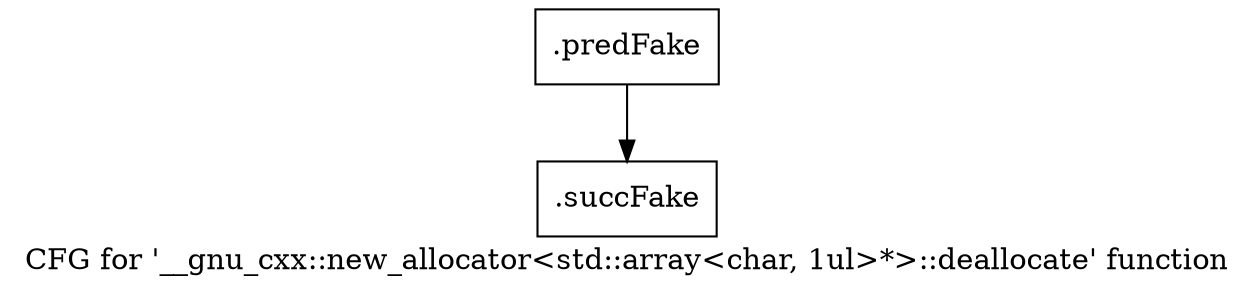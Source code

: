 digraph "CFG for '__gnu_cxx::new_allocator\<std::array\<char, 1ul\>*\>::deallocate' function" {
	label="CFG for '__gnu_cxx::new_allocator\<std::array\<char, 1ul\>*\>::deallocate' function";

	Node0x525c890 [shape=record,filename="",linenumber="",label="{.predFake}"];
	Node0x525c890 -> Node0x52ca600[ callList="" memoryops="" filename="/home/akhilkushe/Xilinx/Vitis_HLS/2021.2/tps/lnx64/gcc-6.2.0/lib/gcc/x86_64-pc-linux-gnu/6.2.0/../../../../include/c++/6.2.0/ext/new_allocator.h" execusionnum="0"];
	Node0x52ca600 [shape=record,filename="/home/akhilkushe/Xilinx/Vitis_HLS/2021.2/tps/lnx64/gcc-6.2.0/lib/gcc/x86_64-pc-linux-gnu/6.2.0/../../../../include/c++/6.2.0/ext/new_allocator.h",linenumber="110",label="{.succFake}"];
}
